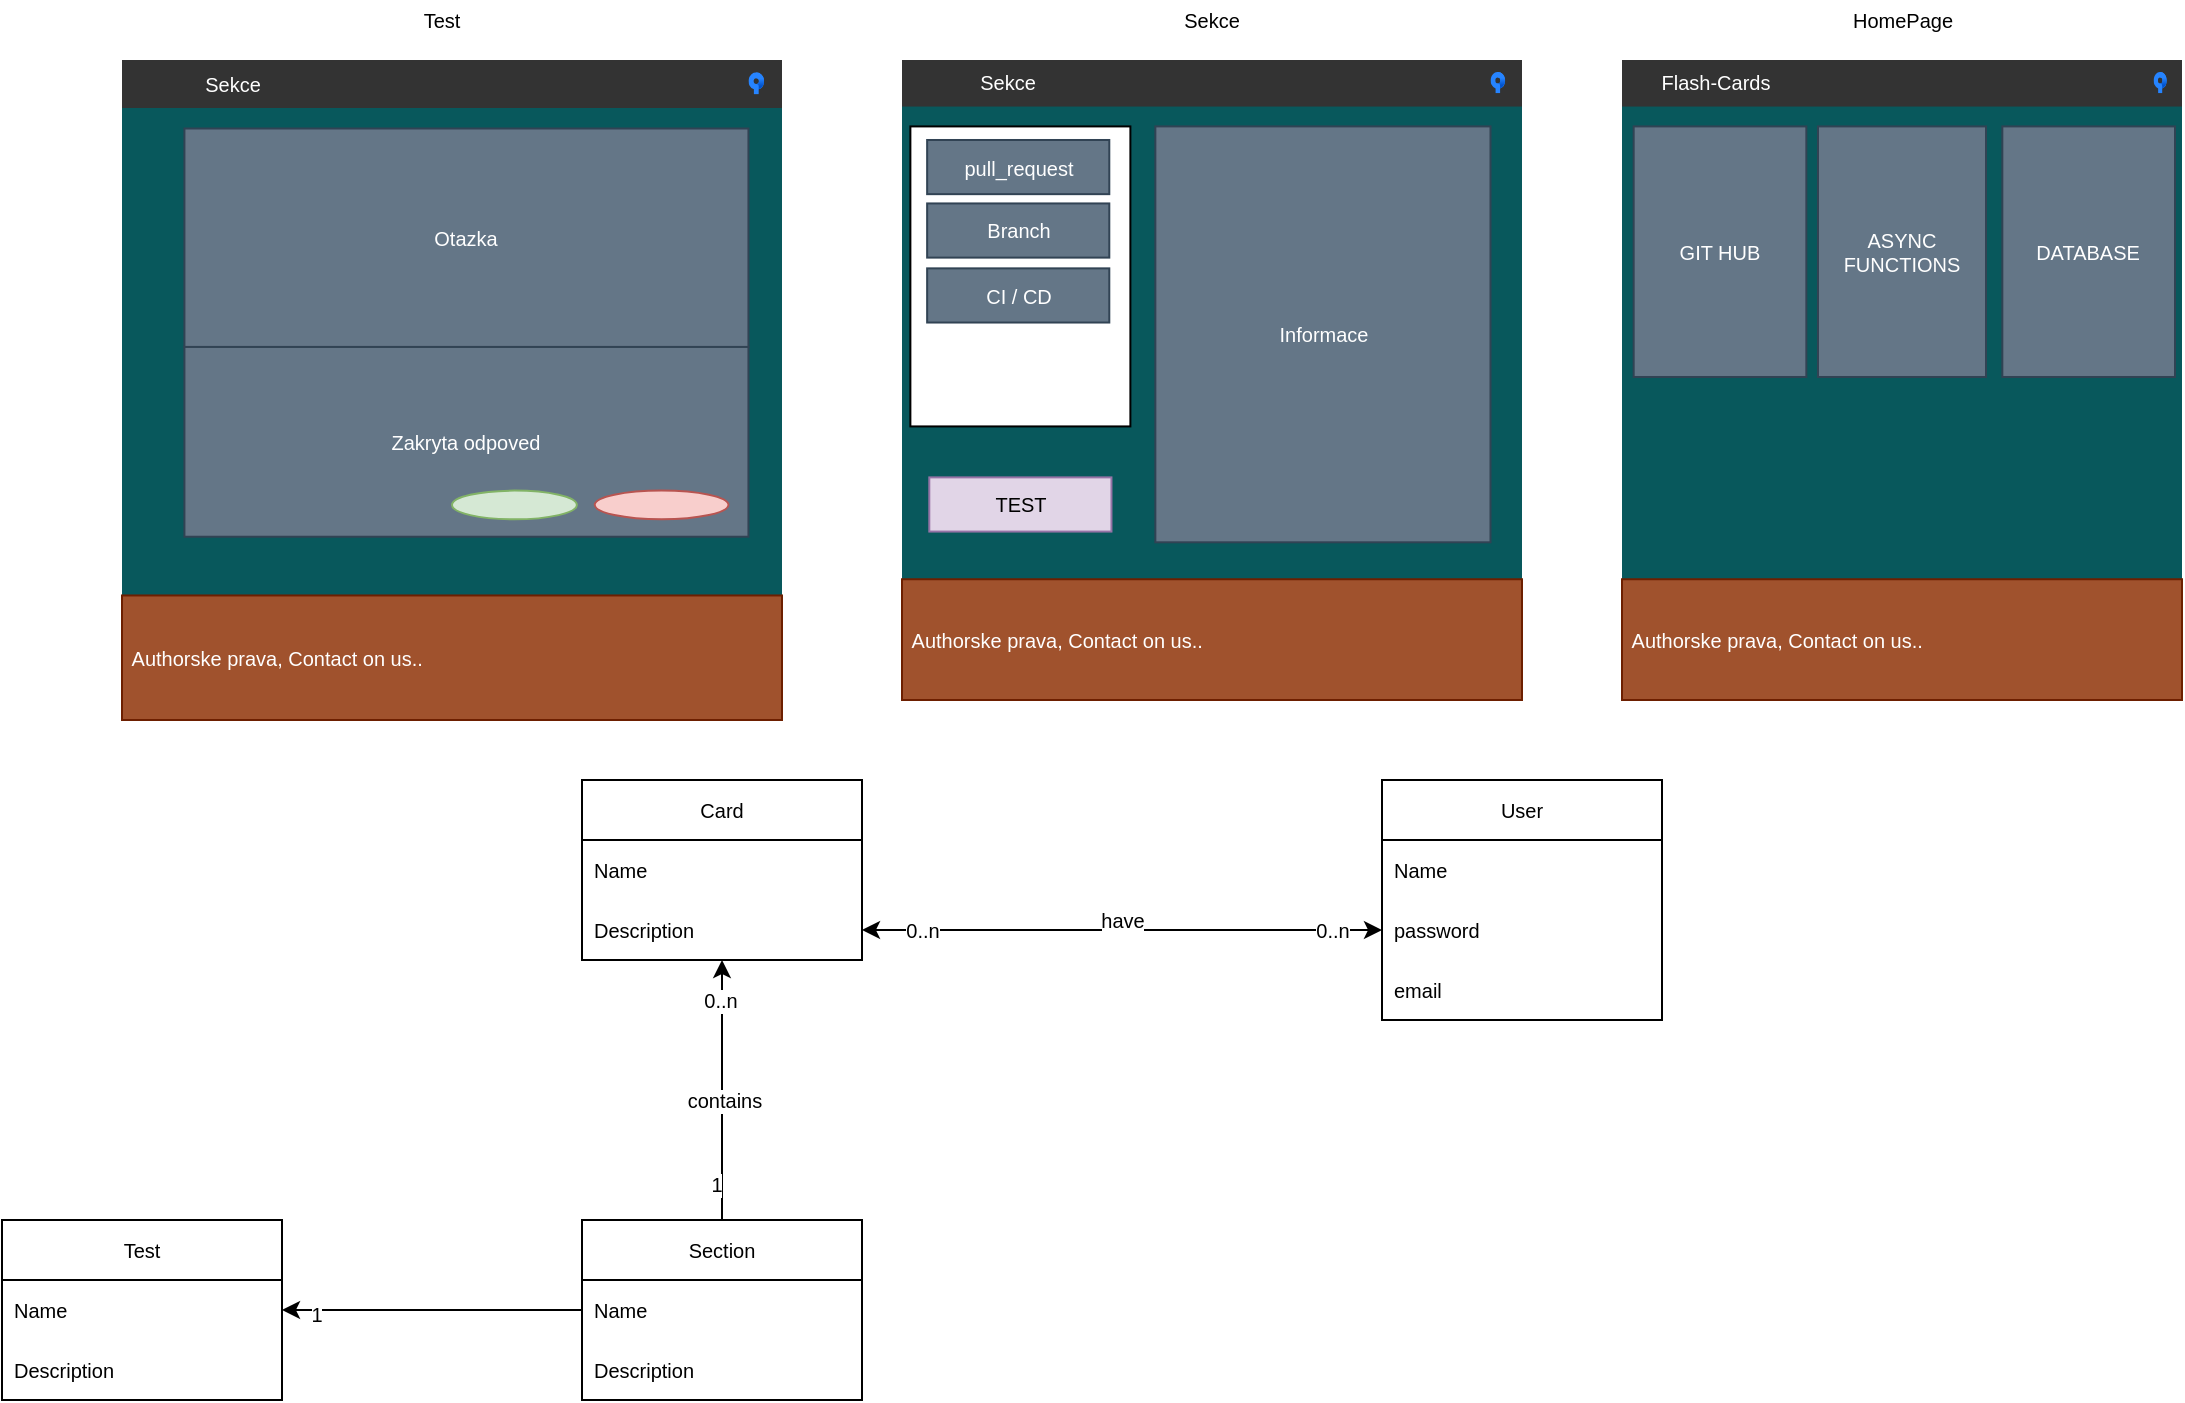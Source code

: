 <mxfile version="16.6.3" type="github">
  <diagram name="Page-1" id="5348f1db-0dfa-24cf-5d06-2057accb5106">
    <mxGraphModel dx="1185" dy="735" grid="1" gridSize="10" guides="1" tooltips="1" connect="1" arrows="1" fold="1" page="1" pageScale="1.5" pageWidth="826" pageHeight="1169" background="none" math="0" shadow="0">
      <root>
        <mxCell id="0" style=";html=1;" />
        <mxCell id="1" style=";html=1;" parent="0" />
        <mxCell id="ZXZA906Pf2Y4qzO6l1SS-5" value="" style="group;fontSize=10;" parent="1" vertex="1" connectable="0">
          <mxGeometry x="1070" y="90" width="280" height="320" as="geometry" />
        </mxCell>
        <mxCell id="55dd390204d0f602-3" value="" style="whiteSpace=wrap;html=1;rounded=0;shadow=0;dashed=0;strokeColor=none;strokeWidth=4;fillColor=#08585C;gradientColor=none;fontFamily=Helvetica;fontSize=10;fontColor=#FFFFFF;align=center;" parent="ZXZA906Pf2Y4qzO6l1SS-5" vertex="1">
          <mxGeometry y="22.642" width="280" height="273.208" as="geometry" />
        </mxCell>
        <mxCell id="55dd390204d0f602-1" value="&lt;blockquote style=&quot;margin: 0px 0px 0px 40px; border: none; padding: 0px; font-size: 10px;&quot;&gt;&lt;br style=&quot;font-size: 10px;&quot;&gt;&lt;/blockquote&gt;" style="whiteSpace=wrap;html=1;rounded=0;shadow=0;dashed=0;strokeColor=none;strokeWidth=4;fillColor=#333333;gradientColor=none;fontFamily=Helvetica;fontSize=10;fontColor=#FFFFFF;align=left;" parent="ZXZA906Pf2Y4qzO6l1SS-5" vertex="1">
          <mxGeometry width="280" height="23.273" as="geometry" />
        </mxCell>
        <mxCell id="MdLTqhbY8C-cr0AxBz09-2" value="&lt;font style=&quot;font-size: 10px;&quot;&gt;GIT HUB&lt;/font&gt;" style="rounded=0;whiteSpace=wrap;html=1;fillColor=#647687;strokeColor=#314354;fontColor=#ffffff;fontSize=10;" parent="ZXZA906Pf2Y4qzO6l1SS-5" vertex="1">
          <mxGeometry x="5.833" y="33.208" width="86.333" height="125.283" as="geometry" />
        </mxCell>
        <mxCell id="MdLTqhbY8C-cr0AxBz09-3" value="&lt;font style=&quot;font-size: 10px;&quot;&gt;ASYNC FUNCTIONS&lt;/font&gt;" style="rounded=0;whiteSpace=wrap;html=1;fillColor=#647687;strokeColor=#314354;fontColor=#ffffff;fontSize=10;" parent="ZXZA906Pf2Y4qzO6l1SS-5" vertex="1">
          <mxGeometry x="98.0" y="33.208" width="84" height="125.283" as="geometry" />
        </mxCell>
        <mxCell id="MdLTqhbY8C-cr0AxBz09-4" value="&lt;font style=&quot;font-size: 10px;&quot;&gt;DATABASE&lt;/font&gt;" style="rounded=0;whiteSpace=wrap;html=1;fillColor=#647687;strokeColor=#314354;fontColor=#ffffff;fontSize=10;" parent="ZXZA906Pf2Y4qzO6l1SS-5" vertex="1">
          <mxGeometry x="190.167" y="33.208" width="86.333" height="125.283" as="geometry" />
        </mxCell>
        <mxCell id="MdLTqhbY8C-cr0AxBz09-5" value="" style="image;image=img/lib/atlassian/Sourcetree_Logo.svg;fontSize=10;" parent="ZXZA906Pf2Y4qzO6l1SS-5" vertex="1">
          <mxGeometry x="265.767" y="5.962" width="6.65" height="10.717" as="geometry" />
        </mxCell>
        <mxCell id="MdLTqhbY8C-cr0AxBz09-7" value="&lt;font style=&quot;font-size: 10px;&quot;&gt;&amp;nbsp;Authorske prava, Contact on us..&lt;/font&gt;" style="rounded=0;whiteSpace=wrap;html=1;fontSize=10;fillColor=#a0522d;fontColor=#ffffff;strokeColor=#6D1F00;align=left;" parent="ZXZA906Pf2Y4qzO6l1SS-5" vertex="1">
          <mxGeometry y="259.623" width="280" height="60.377" as="geometry" />
        </mxCell>
        <mxCell id="ZXZA906Pf2Y4qzO6l1SS-7" style="edgeStyle=orthogonalEdgeStyle;rounded=0;orthogonalLoop=1;jettySize=auto;html=1;exitX=0.5;exitY=1;exitDx=0;exitDy=0;fontSize=10;" parent="ZXZA906Pf2Y4qzO6l1SS-5" source="55dd390204d0f602-1" target="55dd390204d0f602-1" edge="1">
          <mxGeometry relative="1" as="geometry" />
        </mxCell>
        <mxCell id="ZXZA906Pf2Y4qzO6l1SS-8" value="&lt;font color=&quot;#ffffff&quot; style=&quot;font-size: 10px;&quot;&gt;Flash-Cards&lt;/font&gt;" style="text;html=1;align=center;verticalAlign=middle;whiteSpace=wrap;rounded=0;fontSize=10;" parent="ZXZA906Pf2Y4qzO6l1SS-5" vertex="1">
          <mxGeometry x="11.351" y="4.364" width="71.892" height="13.913" as="geometry" />
        </mxCell>
        <mxCell id="2MfmbT6leCUpZEmxPiPL-1" value="" style="group;fontSize=10;" vertex="1" connectable="0" parent="1">
          <mxGeometry x="710" y="90" width="310" height="320" as="geometry" />
        </mxCell>
        <mxCell id="2MfmbT6leCUpZEmxPiPL-2" value="" style="whiteSpace=wrap;html=1;rounded=0;shadow=0;dashed=0;strokeColor=none;strokeWidth=4;fillColor=#08585C;gradientColor=none;fontFamily=Helvetica;fontSize=10;fontColor=#FFFFFF;align=center;" vertex="1" parent="2MfmbT6leCUpZEmxPiPL-1">
          <mxGeometry y="22.642" width="310" height="273.208" as="geometry" />
        </mxCell>
        <mxCell id="2MfmbT6leCUpZEmxPiPL-3" value="&lt;blockquote style=&quot;margin: 0px 0px 0px 40px; border: none; padding: 0px; font-size: 10px;&quot;&gt;&lt;br style=&quot;font-size: 10px;&quot;&gt;&lt;/blockquote&gt;" style="whiteSpace=wrap;html=1;rounded=0;shadow=0;dashed=0;strokeColor=none;strokeWidth=4;fillColor=#333333;gradientColor=none;fontFamily=Helvetica;fontSize=10;fontColor=#FFFFFF;align=left;" vertex="1" parent="2MfmbT6leCUpZEmxPiPL-1">
          <mxGeometry width="310" height="23.273" as="geometry" />
        </mxCell>
        <mxCell id="2MfmbT6leCUpZEmxPiPL-7" value="" style="image;image=img/lib/atlassian/Sourcetree_Logo.svg;fontSize=10;" vertex="1" parent="2MfmbT6leCUpZEmxPiPL-1">
          <mxGeometry x="294.242" y="5.962" width="7.363" height="10.717" as="geometry" />
        </mxCell>
        <mxCell id="2MfmbT6leCUpZEmxPiPL-8" value="&lt;font style=&quot;font-size: 10px;&quot;&gt;&amp;nbsp;Authorske prava, Contact on us..&lt;/font&gt;" style="rounded=0;whiteSpace=wrap;html=1;fontSize=10;fillColor=#a0522d;fontColor=#ffffff;strokeColor=#6D1F00;align=left;" vertex="1" parent="2MfmbT6leCUpZEmxPiPL-1">
          <mxGeometry y="259.623" width="310" height="60.377" as="geometry" />
        </mxCell>
        <mxCell id="2MfmbT6leCUpZEmxPiPL-9" style="edgeStyle=orthogonalEdgeStyle;rounded=0;orthogonalLoop=1;jettySize=auto;html=1;exitX=0.5;exitY=1;exitDx=0;exitDy=0;fontSize=10;" edge="1" parent="2MfmbT6leCUpZEmxPiPL-1" source="2MfmbT6leCUpZEmxPiPL-3" target="2MfmbT6leCUpZEmxPiPL-3">
          <mxGeometry relative="1" as="geometry" />
        </mxCell>
        <mxCell id="2MfmbT6leCUpZEmxPiPL-10" value="&lt;font color=&quot;#ffffff&quot; style=&quot;font-size: 10px;&quot;&gt;Sekce&lt;/font&gt;" style="text;html=1;align=center;verticalAlign=middle;whiteSpace=wrap;rounded=0;fontSize=10;" vertex="1" parent="2MfmbT6leCUpZEmxPiPL-1">
          <mxGeometry x="12.568" y="4.364" width="79.595" height="13.913" as="geometry" />
        </mxCell>
        <mxCell id="2MfmbT6leCUpZEmxPiPL-16" value="&lt;span style=&quot;font-size: 10px;&quot;&gt;Informace&lt;/span&gt;" style="rounded=0;whiteSpace=wrap;html=1;fillColor=#647687;strokeColor=#314354;fontColor=#ffffff;fontSize=10;" vertex="1" parent="2MfmbT6leCUpZEmxPiPL-1">
          <mxGeometry x="126.673" y="33.206" width="167.568" height="207.954" as="geometry" />
        </mxCell>
        <mxCell id="2MfmbT6leCUpZEmxPiPL-51" value="&lt;font style=&quot;font-size: 10px;&quot;&gt;TEST&lt;/font&gt;" style="rounded=0;whiteSpace=wrap;html=1;fillColor=#e1d5e7;strokeColor=#9673a6;fontSize=10;" vertex="1" parent="2MfmbT6leCUpZEmxPiPL-1">
          <mxGeometry x="13.648" y="208.696" width="91.081" height="27.084" as="geometry" />
        </mxCell>
        <mxCell id="2MfmbT6leCUpZEmxPiPL-86" value="" style="rounded=0;whiteSpace=wrap;html=1;fontSize=10;" vertex="1" parent="2MfmbT6leCUpZEmxPiPL-1">
          <mxGeometry x="4.19" y="33.21" width="110" height="150" as="geometry" />
        </mxCell>
        <mxCell id="2MfmbT6leCUpZEmxPiPL-6" value="&lt;span style=&quot;font-size: 10px;&quot;&gt;pull_request&lt;/span&gt;" style="rounded=0;whiteSpace=wrap;html=1;fillColor=#647687;strokeColor=#314354;fontColor=#ffffff;fontSize=10;" vertex="1" parent="2MfmbT6leCUpZEmxPiPL-1">
          <mxGeometry x="12.569" y="39.996" width="91.081" height="27.084" as="geometry" />
        </mxCell>
        <mxCell id="2MfmbT6leCUpZEmxPiPL-14" value="&lt;font style=&quot;font-size: 10px;&quot;&gt;Branch&lt;/font&gt;" style="rounded=0;whiteSpace=wrap;html=1;fillColor=#647687;strokeColor=#314354;fontColor=#ffffff;fontSize=10;" vertex="1" parent="2MfmbT6leCUpZEmxPiPL-1">
          <mxGeometry x="12.569" y="71.718" width="91.081" height="27.084" as="geometry" />
        </mxCell>
        <mxCell id="2MfmbT6leCUpZEmxPiPL-15" value="&lt;font style=&quot;font-size: 10px;&quot;&gt;CI / CD&lt;/font&gt;" style="rounded=0;whiteSpace=wrap;html=1;fillColor=#647687;strokeColor=#314354;fontColor=#ffffff;fontSize=10;" vertex="1" parent="2MfmbT6leCUpZEmxPiPL-1">
          <mxGeometry x="12.569" y="104.181" width="91.081" height="27.084" as="geometry" />
        </mxCell>
        <mxCell id="2MfmbT6leCUpZEmxPiPL-12" value="&lt;font style=&quot;font-size: 10px;&quot;&gt;Sekce&lt;/font&gt;" style="text;html=1;strokeColor=none;fillColor=none;align=center;verticalAlign=middle;whiteSpace=wrap;rounded=0;fontSize=10;" vertex="1" parent="1">
          <mxGeometry x="830" y="60" width="70" height="20" as="geometry" />
        </mxCell>
        <mxCell id="2MfmbT6leCUpZEmxPiPL-13" value="&lt;font style=&quot;font-size: 10px;&quot;&gt;HomePage&lt;/font&gt;" style="text;html=1;strokeColor=none;fillColor=none;align=center;verticalAlign=middle;whiteSpace=wrap;rounded=0;fontSize=10;" vertex="1" parent="1">
          <mxGeometry x="1172.5" y="60" width="75" height="20" as="geometry" />
        </mxCell>
        <mxCell id="2MfmbT6leCUpZEmxPiPL-29" value="" style="group;fontSize=10;" vertex="1" connectable="0" parent="1">
          <mxGeometry x="320" y="90" width="330" height="330" as="geometry" />
        </mxCell>
        <mxCell id="2MfmbT6leCUpZEmxPiPL-30" value="" style="whiteSpace=wrap;html=1;rounded=0;shadow=0;dashed=0;strokeColor=none;strokeWidth=4;fillColor=#08585C;gradientColor=none;fontFamily=Helvetica;fontSize=10;fontColor=#FFFFFF;align=center;" vertex="1" parent="2MfmbT6leCUpZEmxPiPL-29">
          <mxGeometry y="23.349" width="330" height="281.745" as="geometry" />
        </mxCell>
        <mxCell id="2MfmbT6leCUpZEmxPiPL-31" value="&lt;blockquote style=&quot;margin: 0px 0px 0px 40px; border: none; padding: 0px; font-size: 10px;&quot;&gt;&lt;br style=&quot;font-size: 10px;&quot;&gt;&lt;/blockquote&gt;" style="whiteSpace=wrap;html=1;rounded=0;shadow=0;dashed=0;strokeColor=none;strokeWidth=4;fillColor=#333333;gradientColor=none;fontFamily=Helvetica;fontSize=10;fontColor=#FFFFFF;align=left;" vertex="1" parent="2MfmbT6leCUpZEmxPiPL-29">
          <mxGeometry width="330" height="24" as="geometry" />
        </mxCell>
        <mxCell id="2MfmbT6leCUpZEmxPiPL-33" value="" style="image;image=img/lib/atlassian/Sourcetree_Logo.svg;fontSize=10;" vertex="1" parent="2MfmbT6leCUpZEmxPiPL-29">
          <mxGeometry x="313.225" y="6.149" width="7.838" height="11.052" as="geometry" />
        </mxCell>
        <mxCell id="2MfmbT6leCUpZEmxPiPL-34" value="&lt;font style=&quot;font-size: 10px;&quot;&gt;&amp;nbsp;Authorske prava, Contact on us..&lt;/font&gt;" style="rounded=0;whiteSpace=wrap;html=1;fontSize=10;fillColor=#a0522d;fontColor=#ffffff;strokeColor=#6D1F00;align=left;" vertex="1" parent="2MfmbT6leCUpZEmxPiPL-29">
          <mxGeometry y="267.736" width="330" height="62.264" as="geometry" />
        </mxCell>
        <mxCell id="2MfmbT6leCUpZEmxPiPL-35" style="edgeStyle=orthogonalEdgeStyle;rounded=0;orthogonalLoop=1;jettySize=auto;html=1;exitX=0.5;exitY=1;exitDx=0;exitDy=0;fontSize=10;" edge="1" parent="2MfmbT6leCUpZEmxPiPL-29" source="2MfmbT6leCUpZEmxPiPL-31" target="2MfmbT6leCUpZEmxPiPL-31">
          <mxGeometry relative="1" as="geometry" />
        </mxCell>
        <mxCell id="2MfmbT6leCUpZEmxPiPL-36" value="&lt;font color=&quot;#ffffff&quot; style=&quot;font-size: 10px;&quot;&gt;Sekce&lt;/font&gt;" style="text;html=1;align=center;verticalAlign=middle;whiteSpace=wrap;rounded=0;fontSize=10;" vertex="1" parent="2MfmbT6leCUpZEmxPiPL-29">
          <mxGeometry x="13.378" y="4.5" width="84.73" height="14.348" as="geometry" />
        </mxCell>
        <mxCell id="2MfmbT6leCUpZEmxPiPL-39" value="&lt;span style=&quot;font-size: 10px;&quot;&gt;Otazka&lt;/span&gt;" style="rounded=0;whiteSpace=wrap;html=1;fillColor=#647687;strokeColor=#314354;fontColor=#ffffff;fontSize=10;" vertex="1" parent="2MfmbT6leCUpZEmxPiPL-29">
          <mxGeometry x="31.216" y="34.243" width="282.007" height="109.235" as="geometry" />
        </mxCell>
        <mxCell id="2MfmbT6leCUpZEmxPiPL-52" value="&lt;span style=&quot;font-size: 10px;&quot;&gt;Zakryta odpoved&lt;/span&gt;" style="rounded=0;whiteSpace=wrap;html=1;fillColor=#647687;strokeColor=#314354;fontColor=#ffffff;fontSize=10;" vertex="1" parent="2MfmbT6leCUpZEmxPiPL-29">
          <mxGeometry x="31.216" y="143.478" width="282.007" height="94.887" as="geometry" />
        </mxCell>
        <mxCell id="2MfmbT6leCUpZEmxPiPL-54" value="" style="ellipse;whiteSpace=wrap;html=1;fontSize=10;fillColor=#d5e8d4;strokeColor=#82b366;" vertex="1" parent="2MfmbT6leCUpZEmxPiPL-29">
          <mxGeometry x="165" y="215.308" width="62.432" height="14.348" as="geometry" />
        </mxCell>
        <mxCell id="2MfmbT6leCUpZEmxPiPL-55" value="" style="ellipse;whiteSpace=wrap;html=1;fontSize=10;fillColor=#f8cecc;strokeColor=#b85450;" vertex="1" parent="2MfmbT6leCUpZEmxPiPL-29">
          <mxGeometry x="236.351" y="215.217" width="66.892" height="14.439" as="geometry" />
        </mxCell>
        <mxCell id="2MfmbT6leCUpZEmxPiPL-53" value="&lt;span style=&quot;font-size: 10px;&quot;&gt;Test&lt;/span&gt;" style="text;html=1;strokeColor=none;fillColor=none;align=center;verticalAlign=middle;whiteSpace=wrap;rounded=0;fontSize=10;" vertex="1" parent="1">
          <mxGeometry x="430" y="60" width="100" height="20" as="geometry" />
        </mxCell>
        <mxCell id="2MfmbT6leCUpZEmxPiPL-56" value="Card" style="swimlane;fontStyle=0;childLayout=stackLayout;horizontal=1;startSize=30;horizontalStack=0;resizeParent=1;resizeParentMax=0;resizeLast=0;collapsible=1;marginBottom=0;fontSize=10;" vertex="1" parent="1">
          <mxGeometry x="550" y="450" width="140" height="90" as="geometry" />
        </mxCell>
        <mxCell id="2MfmbT6leCUpZEmxPiPL-57" value="Name" style="text;strokeColor=none;fillColor=none;align=left;verticalAlign=middle;spacingLeft=4;spacingRight=4;overflow=hidden;points=[[0,0.5],[1,0.5]];portConstraint=eastwest;rotatable=0;fontSize=10;" vertex="1" parent="2MfmbT6leCUpZEmxPiPL-56">
          <mxGeometry y="30" width="140" height="30" as="geometry" />
        </mxCell>
        <mxCell id="2MfmbT6leCUpZEmxPiPL-58" value="Description" style="text;strokeColor=none;fillColor=none;align=left;verticalAlign=middle;spacingLeft=4;spacingRight=4;overflow=hidden;points=[[0,0.5],[1,0.5]];portConstraint=eastwest;rotatable=0;fontSize=10;" vertex="1" parent="2MfmbT6leCUpZEmxPiPL-56">
          <mxGeometry y="60" width="140" height="30" as="geometry" />
        </mxCell>
        <mxCell id="2MfmbT6leCUpZEmxPiPL-59" value="User" style="swimlane;fontStyle=0;childLayout=stackLayout;horizontal=1;startSize=30;horizontalStack=0;resizeParent=1;resizeParentMax=0;resizeLast=0;collapsible=1;marginBottom=0;fontSize=10;" vertex="1" parent="1">
          <mxGeometry x="950" y="450" width="140" height="120" as="geometry" />
        </mxCell>
        <mxCell id="2MfmbT6leCUpZEmxPiPL-60" value="Name" style="text;strokeColor=none;fillColor=none;align=left;verticalAlign=middle;spacingLeft=4;spacingRight=4;overflow=hidden;points=[[0,0.5],[1,0.5]];portConstraint=eastwest;rotatable=0;fontSize=10;" vertex="1" parent="2MfmbT6leCUpZEmxPiPL-59">
          <mxGeometry y="30" width="140" height="30" as="geometry" />
        </mxCell>
        <mxCell id="2MfmbT6leCUpZEmxPiPL-61" value="password" style="text;strokeColor=none;fillColor=none;align=left;verticalAlign=middle;spacingLeft=4;spacingRight=4;overflow=hidden;points=[[0,0.5],[1,0.5]];portConstraint=eastwest;rotatable=0;fontSize=10;" vertex="1" parent="2MfmbT6leCUpZEmxPiPL-59">
          <mxGeometry y="60" width="140" height="30" as="geometry" />
        </mxCell>
        <mxCell id="2MfmbT6leCUpZEmxPiPL-62" value="email" style="text;strokeColor=none;fillColor=none;align=left;verticalAlign=middle;spacingLeft=4;spacingRight=4;overflow=hidden;points=[[0,0.5],[1,0.5]];portConstraint=eastwest;rotatable=0;fontSize=10;" vertex="1" parent="2MfmbT6leCUpZEmxPiPL-59">
          <mxGeometry y="90" width="140" height="30" as="geometry" />
        </mxCell>
        <mxCell id="2MfmbT6leCUpZEmxPiPL-63" value="" style="endArrow=classic;startArrow=classic;html=1;rounded=0;fontSize=10;fontColor=#000000;exitX=1;exitY=0.5;exitDx=0;exitDy=0;entryX=0;entryY=0.5;entryDx=0;entryDy=0;" edge="1" parent="1" source="2MfmbT6leCUpZEmxPiPL-58" target="2MfmbT6leCUpZEmxPiPL-61">
          <mxGeometry width="50" height="50" relative="1" as="geometry">
            <mxPoint x="970" y="740" as="sourcePoint" />
            <mxPoint x="1020" y="690" as="targetPoint" />
          </mxGeometry>
        </mxCell>
        <mxCell id="2MfmbT6leCUpZEmxPiPL-64" value="0..n" style="edgeLabel;html=1;align=center;verticalAlign=middle;resizable=0;points=[];fontSize=10;fontColor=#000000;" vertex="1" connectable="0" parent="2MfmbT6leCUpZEmxPiPL-63">
          <mxGeometry x="-0.769" relative="1" as="geometry">
            <mxPoint as="offset" />
          </mxGeometry>
        </mxCell>
        <mxCell id="2MfmbT6leCUpZEmxPiPL-65" value="0..n" style="edgeLabel;html=1;align=center;verticalAlign=middle;resizable=0;points=[];fontSize=10;fontColor=#000000;" vertex="1" connectable="0" parent="2MfmbT6leCUpZEmxPiPL-63">
          <mxGeometry x="0.808" relative="1" as="geometry">
            <mxPoint as="offset" />
          </mxGeometry>
        </mxCell>
        <mxCell id="2MfmbT6leCUpZEmxPiPL-66" value="have" style="edgeLabel;html=1;align=center;verticalAlign=middle;resizable=0;points=[];fontSize=10;fontColor=#000000;" vertex="1" connectable="0" parent="2MfmbT6leCUpZEmxPiPL-63">
          <mxGeometry x="-0.115" relative="1" as="geometry">
            <mxPoint x="15" y="-5" as="offset" />
          </mxGeometry>
        </mxCell>
        <mxCell id="2MfmbT6leCUpZEmxPiPL-67" value="Section" style="swimlane;fontStyle=0;childLayout=stackLayout;horizontal=1;startSize=30;horizontalStack=0;resizeParent=1;resizeParentMax=0;resizeLast=0;collapsible=1;marginBottom=0;fontSize=10;" vertex="1" parent="1">
          <mxGeometry x="550" y="670" width="140" height="90" as="geometry" />
        </mxCell>
        <mxCell id="2MfmbT6leCUpZEmxPiPL-68" value="Name" style="text;strokeColor=none;fillColor=none;align=left;verticalAlign=middle;spacingLeft=4;spacingRight=4;overflow=hidden;points=[[0,0.5],[1,0.5]];portConstraint=eastwest;rotatable=0;fontSize=10;" vertex="1" parent="2MfmbT6leCUpZEmxPiPL-67">
          <mxGeometry y="30" width="140" height="30" as="geometry" />
        </mxCell>
        <mxCell id="2MfmbT6leCUpZEmxPiPL-69" value="Description" style="text;strokeColor=none;fillColor=none;align=left;verticalAlign=middle;spacingLeft=4;spacingRight=4;overflow=hidden;points=[[0,0.5],[1,0.5]];portConstraint=eastwest;rotatable=0;fontSize=10;" vertex="1" parent="2MfmbT6leCUpZEmxPiPL-67">
          <mxGeometry y="60" width="140" height="30" as="geometry" />
        </mxCell>
        <mxCell id="2MfmbT6leCUpZEmxPiPL-70" value="" style="endArrow=classic;html=1;rounded=0;fontSize=10;fontColor=#000000;exitX=0.5;exitY=0;exitDx=0;exitDy=0;" edge="1" parent="1" source="2MfmbT6leCUpZEmxPiPL-67">
          <mxGeometry width="50" height="50" relative="1" as="geometry">
            <mxPoint x="1010" y="690" as="sourcePoint" />
            <mxPoint x="620" y="540" as="targetPoint" />
          </mxGeometry>
        </mxCell>
        <mxCell id="2MfmbT6leCUpZEmxPiPL-71" value="contains" style="edgeLabel;html=1;align=center;verticalAlign=middle;resizable=0;points=[];fontSize=10;fontColor=#000000;" vertex="1" connectable="0" parent="2MfmbT6leCUpZEmxPiPL-70">
          <mxGeometry x="-0.65" y="-2" relative="1" as="geometry">
            <mxPoint x="-1" y="-37" as="offset" />
          </mxGeometry>
        </mxCell>
        <mxCell id="2MfmbT6leCUpZEmxPiPL-72" value="1" style="edgeLabel;html=1;align=center;verticalAlign=middle;resizable=0;points=[];fontSize=10;fontColor=#000000;" vertex="1" connectable="0" parent="2MfmbT6leCUpZEmxPiPL-70">
          <mxGeometry x="-0.723" y="3" relative="1" as="geometry">
            <mxPoint as="offset" />
          </mxGeometry>
        </mxCell>
        <mxCell id="2MfmbT6leCUpZEmxPiPL-73" value="0..n" style="edgeLabel;html=1;align=center;verticalAlign=middle;resizable=0;points=[];fontSize=10;fontColor=#000000;" vertex="1" connectable="0" parent="2MfmbT6leCUpZEmxPiPL-70">
          <mxGeometry x="0.692" y="1" relative="1" as="geometry">
            <mxPoint as="offset" />
          </mxGeometry>
        </mxCell>
        <mxCell id="2MfmbT6leCUpZEmxPiPL-74" value="Test" style="swimlane;fontStyle=0;childLayout=stackLayout;horizontal=1;startSize=30;horizontalStack=0;resizeParent=1;resizeParentMax=0;resizeLast=0;collapsible=1;marginBottom=0;fontSize=10;" vertex="1" parent="1">
          <mxGeometry x="260" y="670" width="140" height="90" as="geometry" />
        </mxCell>
        <mxCell id="2MfmbT6leCUpZEmxPiPL-75" value="Name" style="text;strokeColor=none;fillColor=none;align=left;verticalAlign=middle;spacingLeft=4;spacingRight=4;overflow=hidden;points=[[0,0.5],[1,0.5]];portConstraint=eastwest;rotatable=0;fontSize=10;" vertex="1" parent="2MfmbT6leCUpZEmxPiPL-74">
          <mxGeometry y="30" width="140" height="30" as="geometry" />
        </mxCell>
        <mxCell id="2MfmbT6leCUpZEmxPiPL-76" value="Description" style="text;strokeColor=none;fillColor=none;align=left;verticalAlign=middle;spacingLeft=4;spacingRight=4;overflow=hidden;points=[[0,0.5],[1,0.5]];portConstraint=eastwest;rotatable=0;fontSize=10;" vertex="1" parent="2MfmbT6leCUpZEmxPiPL-74">
          <mxGeometry y="60" width="140" height="30" as="geometry" />
        </mxCell>
        <mxCell id="2MfmbT6leCUpZEmxPiPL-83" style="edgeStyle=orthogonalEdgeStyle;rounded=0;orthogonalLoop=1;jettySize=auto;html=1;exitX=0;exitY=0.5;exitDx=0;exitDy=0;entryX=1;entryY=0.5;entryDx=0;entryDy=0;fontSize=10;" edge="1" parent="1" source="2MfmbT6leCUpZEmxPiPL-68" target="2MfmbT6leCUpZEmxPiPL-75">
          <mxGeometry relative="1" as="geometry" />
        </mxCell>
        <mxCell id="2MfmbT6leCUpZEmxPiPL-84" value="1" style="edgeLabel;html=1;align=center;verticalAlign=middle;resizable=0;points=[];fontSize=10;" vertex="1" connectable="0" parent="2MfmbT6leCUpZEmxPiPL-83">
          <mxGeometry x="0.783" y="2" relative="1" as="geometry">
            <mxPoint as="offset" />
          </mxGeometry>
        </mxCell>
      </root>
    </mxGraphModel>
  </diagram>
</mxfile>
